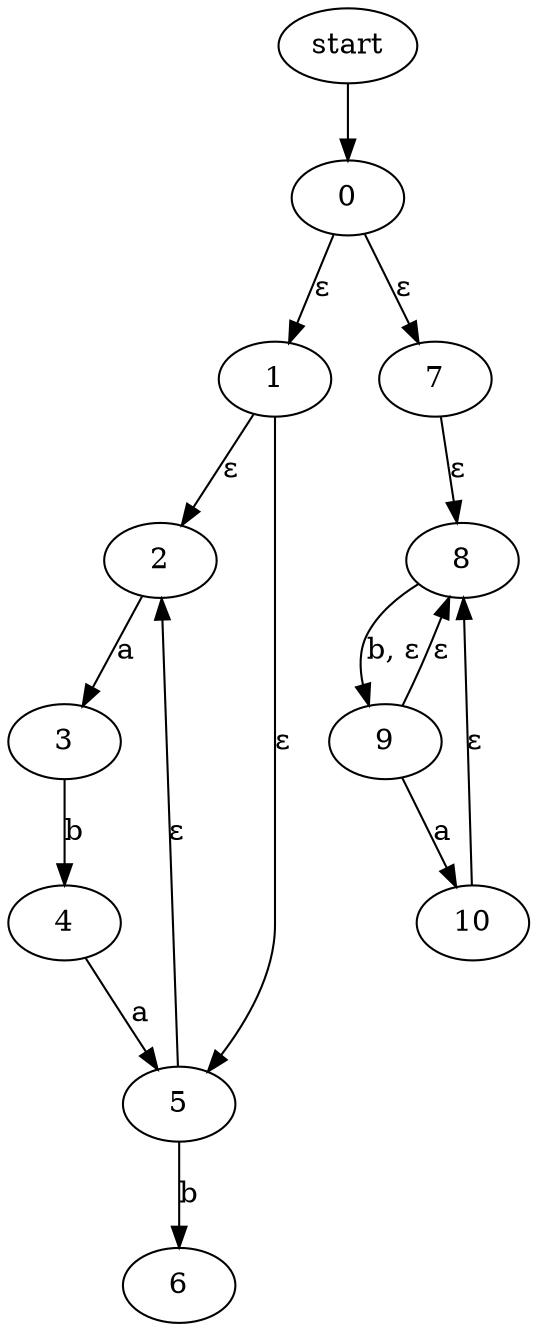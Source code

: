 digraph 1 {
  accept="6, 7, 10";

  start -> 0;
  0 -> 1 [label="ε"];
  0 -> 7 [label="ε"];
  1 -> 2 [label="ε"];
  1 -> 5 [label="ε"];
  2 -> 3 [label="a"];
  3 -> 4 [label="b"];
  4 -> 5 [label="a"];
  5 -> 2 [label="ε"];
  5 -> 6 [label="b"];
  7 -> 8 [label="ε"];
  8 -> 9 [label="b, ε"];
  9 -> 8 [label="ε"];
  9 -> 10 [label="a"];
  10 -> 8 [label="ε"];
}

